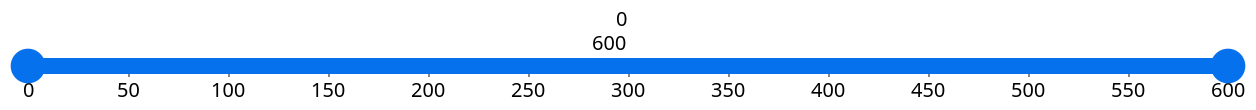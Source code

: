 {
  "$schema": "https://vega.github.io/schema/vega/v5.json",
  "description": "A timeline visualization with a custom range from 0 to 600.",
  "width": 600,
  "height": 20,
  "padding": 5,
  "signals": [
    { "name": "timeExtent", "value": [0, 600] },
    {
      "name": "brush", "update": "timeExtent",
      "on": [
        {
          "events": "[@invisibleRectangle:mousedown, window:mouseup] > window:mousemove!, [@selectionBar:mousedown, window:mouseup] > window:mousemove!",
          "update": 
          "[clamp(min(anchor, invert('timeScale', x())),0,width), clamp(max(anchor, invert('timeScale', x())),0,width)]"
        },
        {
          "events": "[@coordinate1:mousedown, window:mouseup] > window:mousemove!",
          "update": "[clamp(min(brush[1], invert('timeScale', x())),0,width), brush[1]]"
        },
        {
          "events": "[@coordinate2:mousedown, window:mouseup] > window:mousemove!",
          "update": "[brush[0], clamp(max(brush[0], invert('timeScale', x())),0,width)]"
        },
        {
          "events": "@coordinate1:dblclick, @coordinate2:dblclick",
          "update": "[timeExtent[0], timeExtent[1]]"
        }
      ]
    },
    {
      "name": "anchor", "value": 0,
      "on": [
        {
          "events": "mousedown",
          "update": "invert('timeScale', x())"
        }
      ]
    }
  ],
  
  "data": [
    {
      "name": "timeLine",
      "values": [
        {
          "label": "interval",
          "enter": 0,
          "leave": 600
        }
      ]
    }
  ],

  "scales": [
    {
      "name": "timeScale",
      "type": "linear",
      "round": true,
      "domain": {"signal": "timeExtent"},
      "range": "width"
    }
  ],

  "axes": [
    {"orient": "bottom", "scale": "timeScale", "format": "d"}
  ],

  "marks": [
    {
      "type": "rect",
      "name": "invisibleRectangle",
      "from": {"data": "timeLine"},
      "encode": {
        "enter": {
          "x": {"scale": "timeScale", "field": "enter"},
          "x2": {"scale": "timeScale", "field": "leave"},
          "y": {"value": 16},
          "height": {"value": 8},
          "fill": {"value": "#ececec"},
          "cornerRadius": {"value": 60}
        }
      }
    },
    {
      "type": "rect",
      "name": "selectionBar",
      "encode": {
        "enter":{
          "x": {"value": 0},
          "x2": {"value": 600},
          "y": {"value": 16},
          "height": {"value": 8},
          "fill": {"value": "#0671ed"},
          "cornerRadius": {"value": 60}
        },
        "update":{
          "x": {"signal": "scale('timeScale', brush[0])"},
          "x2": {"signal": "scale('timeScale', brush[1])"}
        }
      }
    },
    {
      "type": "symbol",
      "name": "coordinate1",
      "encode": {
        "enter": {
          "x": {"value": 0},
          "y": {"value": 20},
          "size": {"value": 300},
          "fill": {"value": "#0671ed"}
        },
        "update":{
          "x": {"signal": "scale('timeScale', brush[0])"}
        }
      }
    },
    {
      "type": "symbol",
      "name": "coordinate2",
      "encode": {
        "enter": {
          "x": {"value": 600},
          "y": {"value": 20},
          "size": {"value": 300},
          "fill": {"value": "#0671ed"}
        },
        "update":{
          "x": {"signal": "scale('timeScale', brush[1])"}
        }
      }
    },
    {
      "type": "text",
      "encode": {
        "update": {
          "x": {"value": 300},
          "y": {"value": 0},
          "fill": {"value": "black"},
          "fontSize": {"value": 10},
          "align": {"value": "right"},
          "text": {"signal": "brush"}
        }
      }
    }
  ]
}
